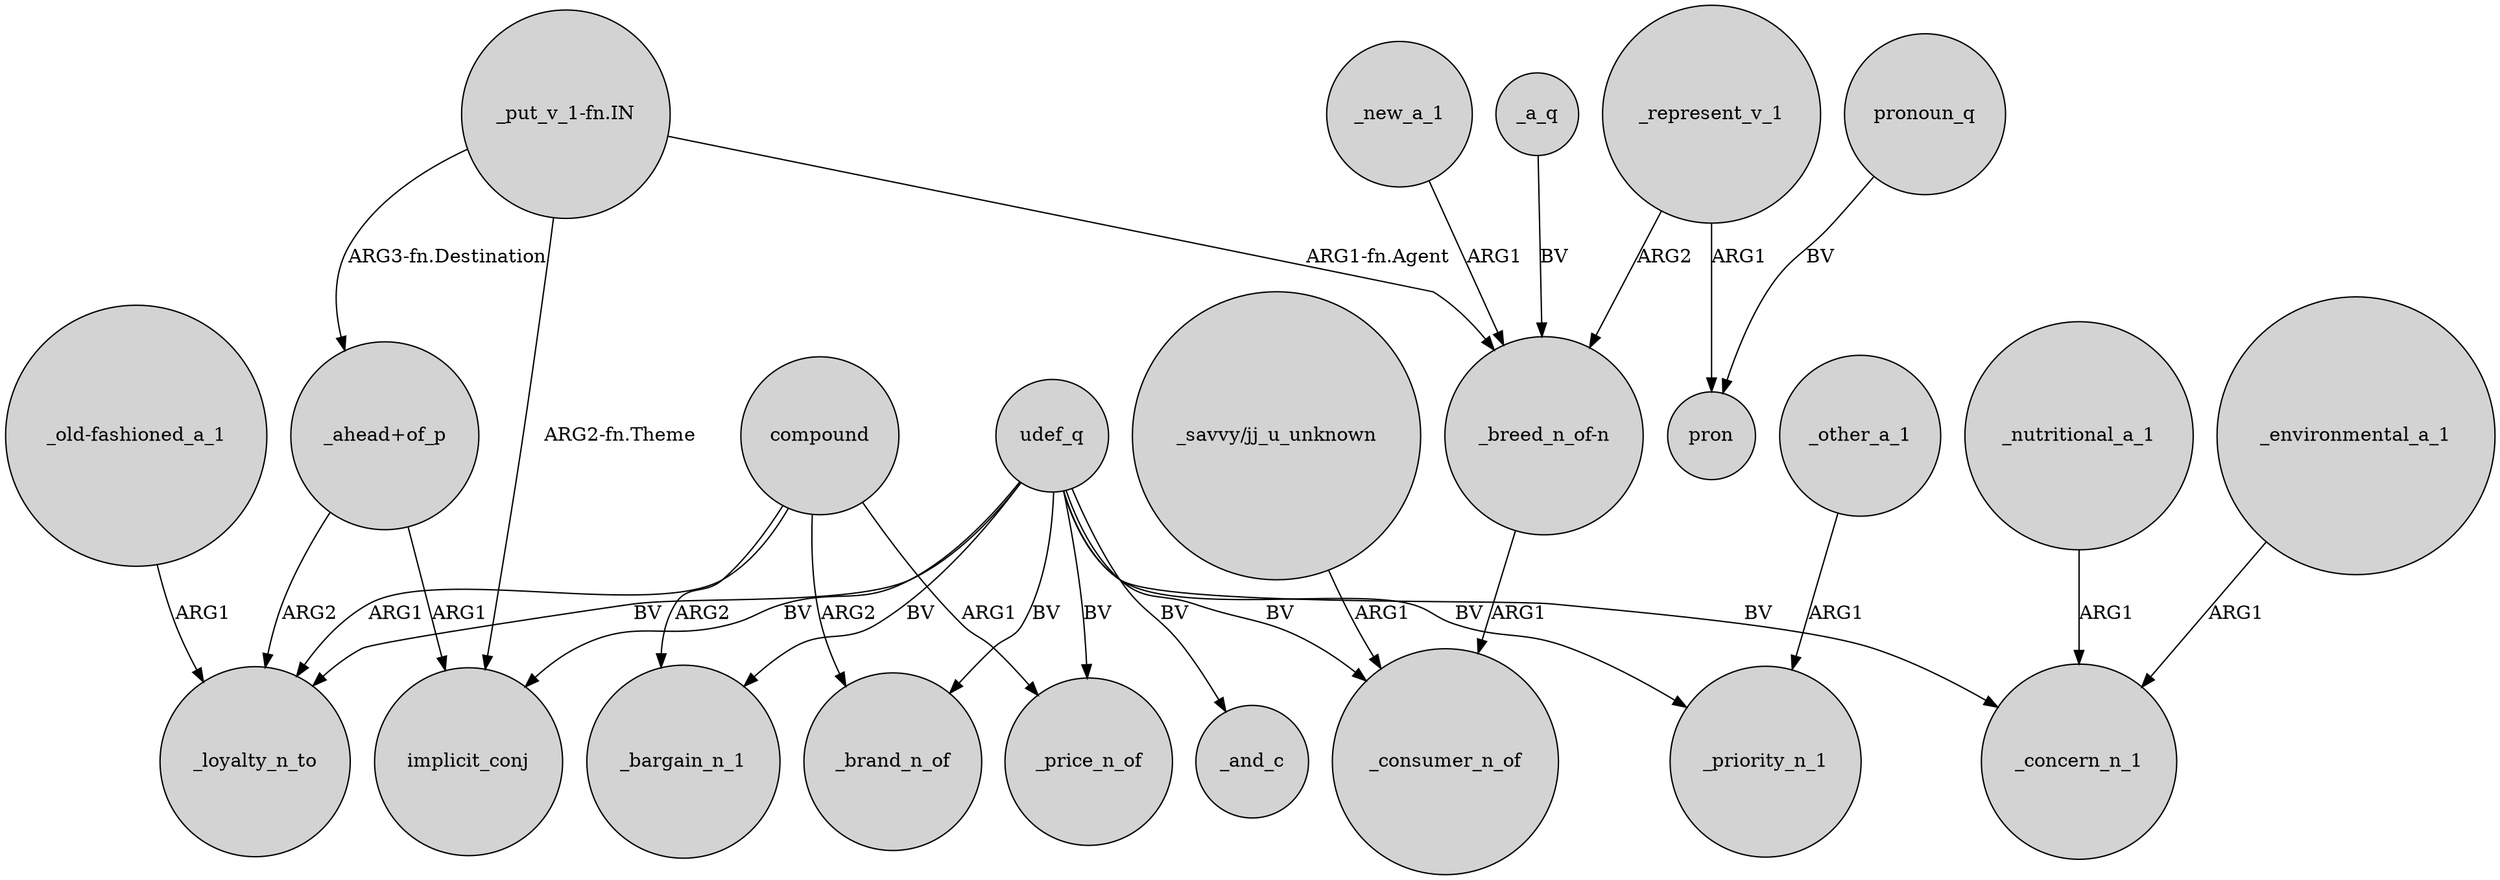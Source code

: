 digraph {
	node [shape=circle style=filled]
	compound -> _loyalty_n_to [label=ARG1]
	_represent_v_1 -> pron [label=ARG1]
	udef_q -> _price_n_of [label=BV]
	_represent_v_1 -> "_breed_n_of-n" [label=ARG2]
	"_put_v_1-fn.IN" -> "_breed_n_of-n" [label="ARG1-fn.Agent"]
	"_ahead+of_p" -> implicit_conj [label=ARG1]
	_nutritional_a_1 -> _concern_n_1 [label=ARG1]
	compound -> _brand_n_of [label=ARG2]
	_a_q -> "_breed_n_of-n" [label=BV]
	"_ahead+of_p" -> _loyalty_n_to [label=ARG2]
	udef_q -> implicit_conj [label=BV]
	_new_a_1 -> "_breed_n_of-n" [label=ARG1]
	udef_q -> _bargain_n_1 [label=BV]
	pronoun_q -> pron [label=BV]
	udef_q -> _loyalty_n_to [label=BV]
	_environmental_a_1 -> _concern_n_1 [label=ARG1]
	"_old-fashioned_a_1" -> _loyalty_n_to [label=ARG1]
	udef_q -> _concern_n_1 [label=BV]
	_other_a_1 -> _priority_n_1 [label=ARG1]
	udef_q -> _consumer_n_of [label=BV]
	compound -> _bargain_n_1 [label=ARG2]
	udef_q -> _brand_n_of [label=BV]
	"_breed_n_of-n" -> _consumer_n_of [label=ARG1]
	"_put_v_1-fn.IN" -> "_ahead+of_p" [label="ARG3-fn.Destination"]
	"_savvy/jj_u_unknown" -> _consumer_n_of [label=ARG1]
	"_put_v_1-fn.IN" -> implicit_conj [label="ARG2-fn.Theme"]
	udef_q -> _priority_n_1 [label=BV]
	compound -> _price_n_of [label=ARG1]
	udef_q -> _and_c [label=BV]
}
